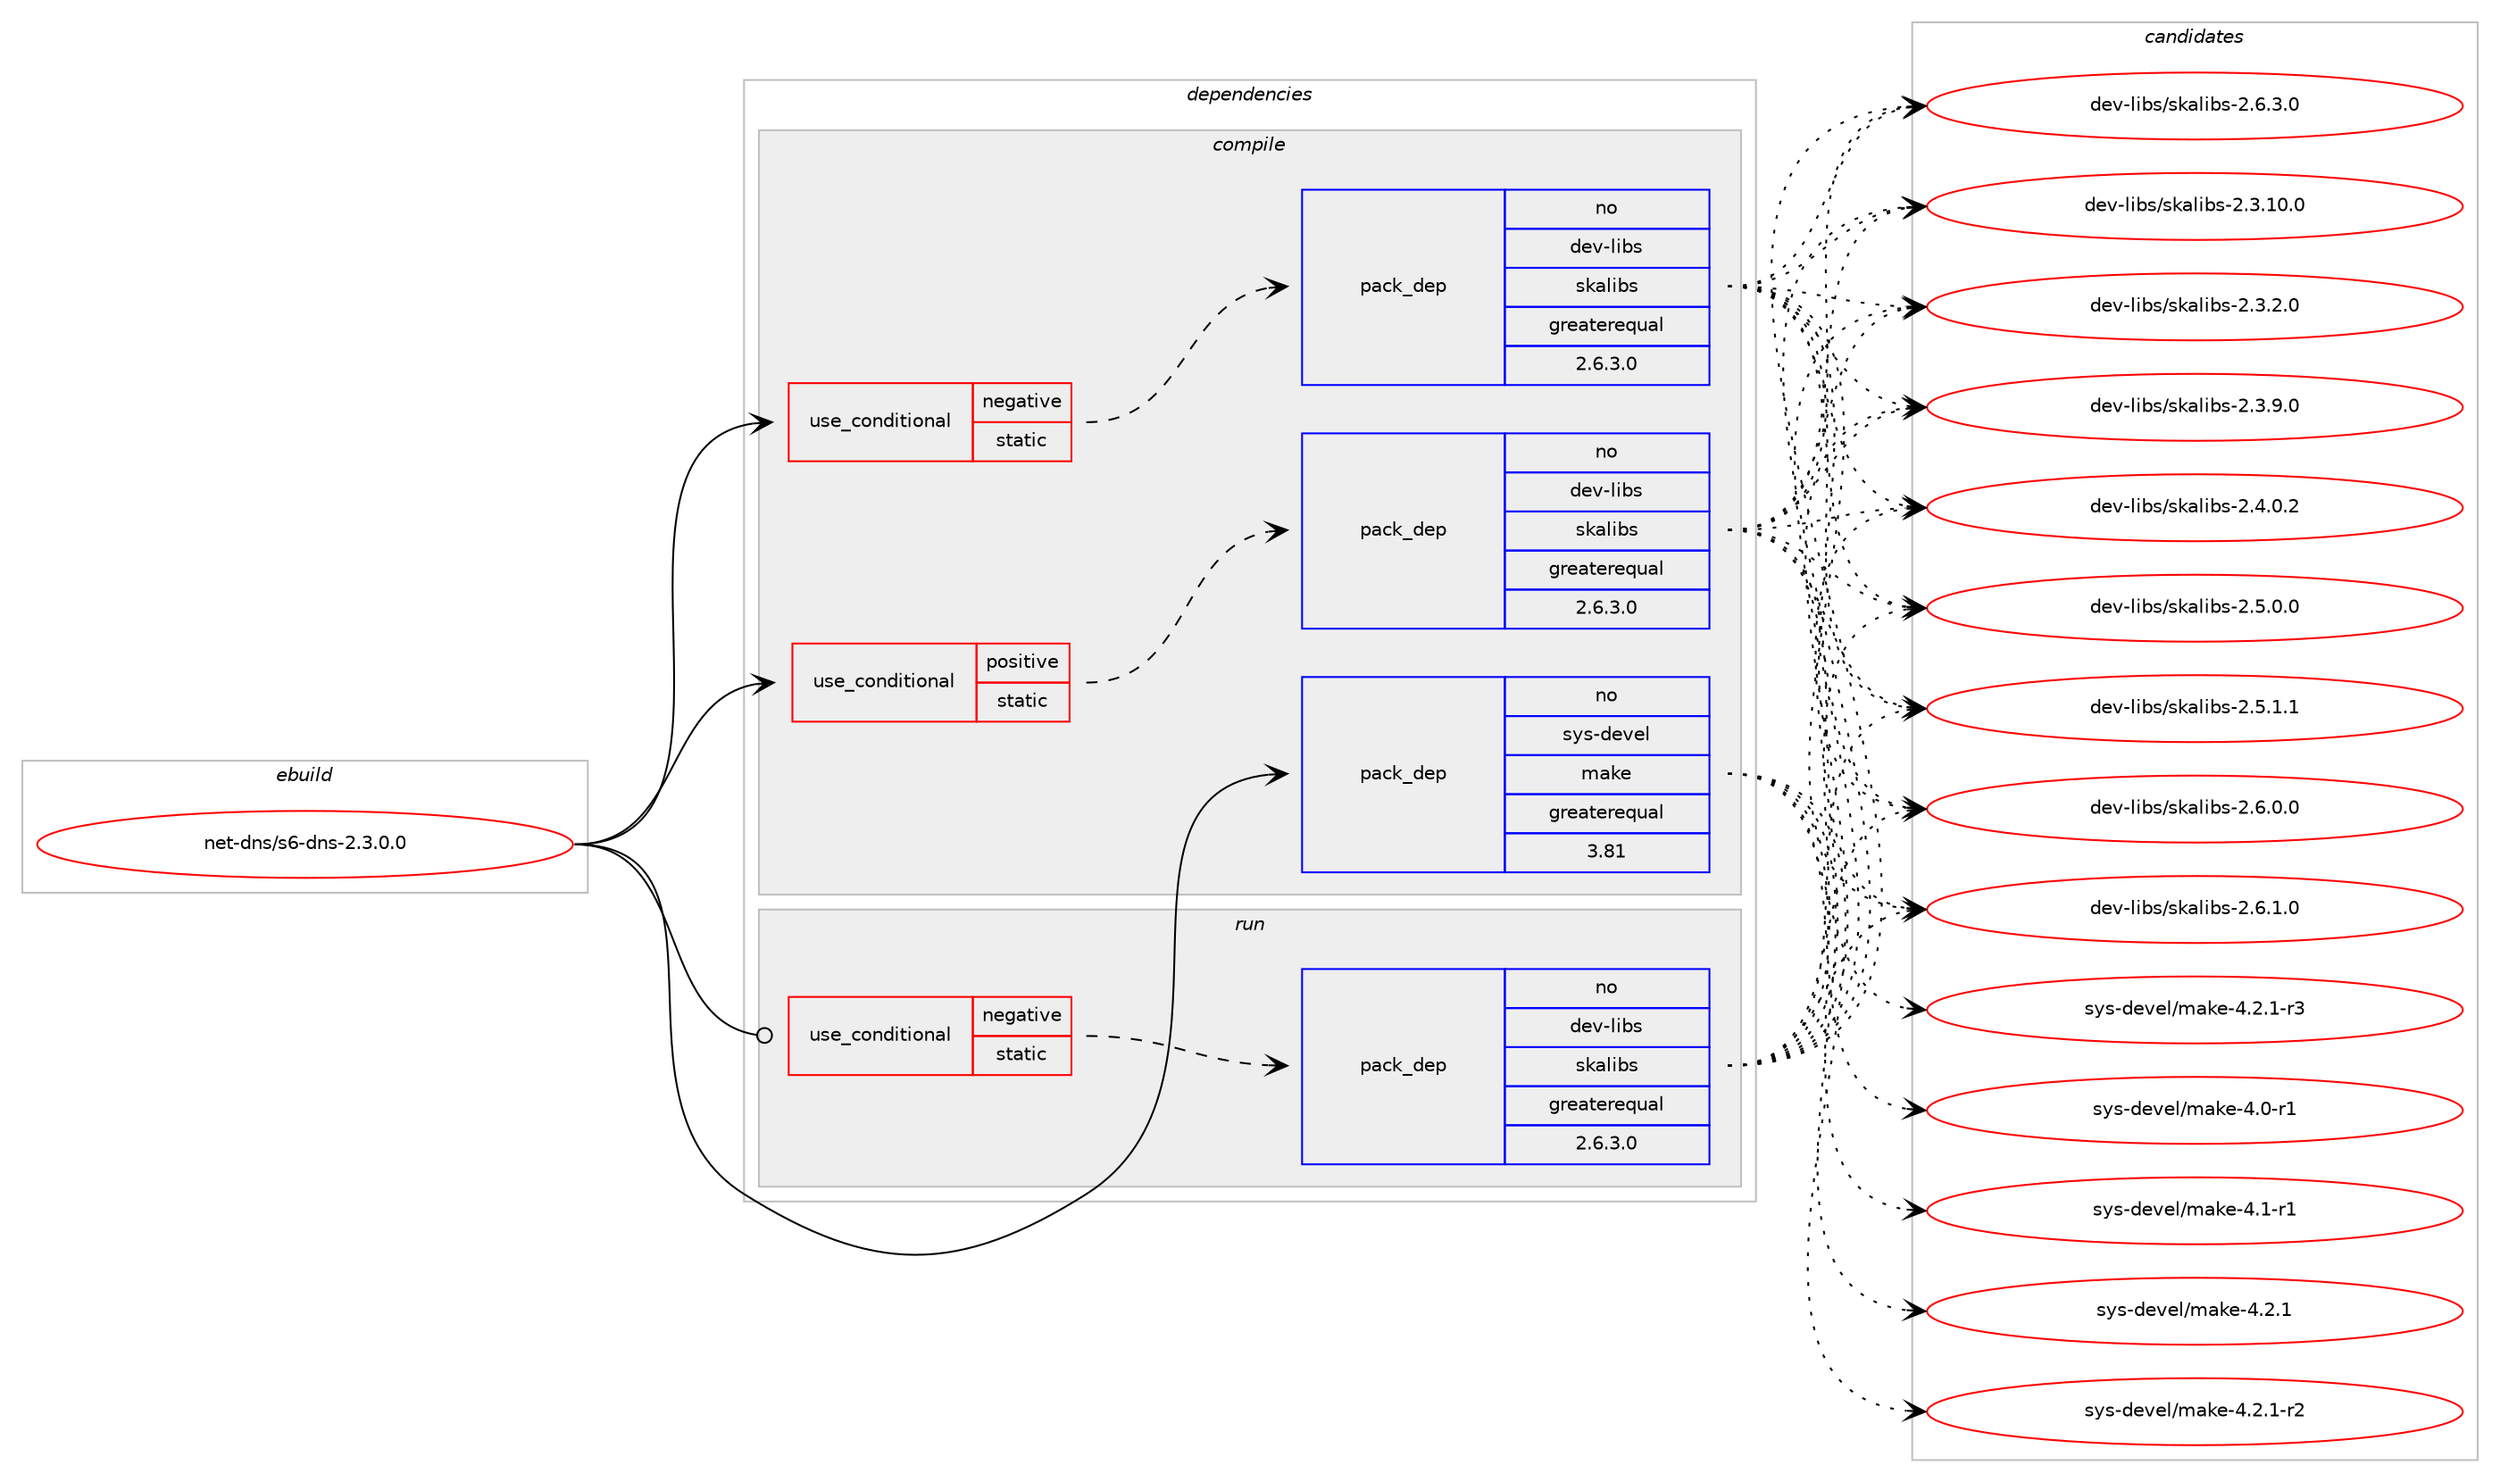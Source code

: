 digraph prolog {

# *************
# Graph options
# *************

newrank=true;
concentrate=true;
compound=true;
graph [rankdir=LR,fontname=Helvetica,fontsize=10,ranksep=1.5];#, ranksep=2.5, nodesep=0.2];
edge  [arrowhead=vee];
node  [fontname=Helvetica,fontsize=10];

# **********
# The ebuild
# **********

subgraph cluster_leftcol {
color=gray;
rank=same;
label=<<i>ebuild</i>>;
id [label="net-dns/s6-dns-2.3.0.0", color=red, width=4, href="../net-dns/s6-dns-2.3.0.0.svg"];
}

# ****************
# The dependencies
# ****************

subgraph cluster_midcol {
color=gray;
label=<<i>dependencies</i>>;
subgraph cluster_compile {
fillcolor="#eeeeee";
style=filled;
label=<<i>compile</i>>;
subgraph cond23 {
dependency109 [label=<<TABLE BORDER="0" CELLBORDER="1" CELLSPACING="0" CELLPADDING="4"><TR><TD ROWSPAN="3" CELLPADDING="10">use_conditional</TD></TR><TR><TD>negative</TD></TR><TR><TD>static</TD></TR></TABLE>>, shape=none, color=red];
subgraph pack83 {
dependency110 [label=<<TABLE BORDER="0" CELLBORDER="1" CELLSPACING="0" CELLPADDING="4" WIDTH="220"><TR><TD ROWSPAN="6" CELLPADDING="30">pack_dep</TD></TR><TR><TD WIDTH="110">no</TD></TR><TR><TD>dev-libs</TD></TR><TR><TD>skalibs</TD></TR><TR><TD>greaterequal</TD></TR><TR><TD>2.6.3.0</TD></TR></TABLE>>, shape=none, color=blue];
}
dependency109:e -> dependency110:w [weight=20,style="dashed",arrowhead="vee"];
}
id:e -> dependency109:w [weight=20,style="solid",arrowhead="vee"];
subgraph cond24 {
dependency111 [label=<<TABLE BORDER="0" CELLBORDER="1" CELLSPACING="0" CELLPADDING="4"><TR><TD ROWSPAN="3" CELLPADDING="10">use_conditional</TD></TR><TR><TD>positive</TD></TR><TR><TD>static</TD></TR></TABLE>>, shape=none, color=red];
subgraph pack84 {
dependency112 [label=<<TABLE BORDER="0" CELLBORDER="1" CELLSPACING="0" CELLPADDING="4" WIDTH="220"><TR><TD ROWSPAN="6" CELLPADDING="30">pack_dep</TD></TR><TR><TD WIDTH="110">no</TD></TR><TR><TD>dev-libs</TD></TR><TR><TD>skalibs</TD></TR><TR><TD>greaterequal</TD></TR><TR><TD>2.6.3.0</TD></TR></TABLE>>, shape=none, color=blue];
}
dependency111:e -> dependency112:w [weight=20,style="dashed",arrowhead="vee"];
}
id:e -> dependency111:w [weight=20,style="solid",arrowhead="vee"];
subgraph pack85 {
dependency113 [label=<<TABLE BORDER="0" CELLBORDER="1" CELLSPACING="0" CELLPADDING="4" WIDTH="220"><TR><TD ROWSPAN="6" CELLPADDING="30">pack_dep</TD></TR><TR><TD WIDTH="110">no</TD></TR><TR><TD>sys-devel</TD></TR><TR><TD>make</TD></TR><TR><TD>greaterequal</TD></TR><TR><TD>3.81</TD></TR></TABLE>>, shape=none, color=blue];
}
id:e -> dependency113:w [weight=20,style="solid",arrowhead="vee"];
}
subgraph cluster_compileandrun {
fillcolor="#eeeeee";
style=filled;
label=<<i>compile and run</i>>;
}
subgraph cluster_run {
fillcolor="#eeeeee";
style=filled;
label=<<i>run</i>>;
subgraph cond25 {
dependency114 [label=<<TABLE BORDER="0" CELLBORDER="1" CELLSPACING="0" CELLPADDING="4"><TR><TD ROWSPAN="3" CELLPADDING="10">use_conditional</TD></TR><TR><TD>negative</TD></TR><TR><TD>static</TD></TR></TABLE>>, shape=none, color=red];
subgraph pack86 {
dependency115 [label=<<TABLE BORDER="0" CELLBORDER="1" CELLSPACING="0" CELLPADDING="4" WIDTH="220"><TR><TD ROWSPAN="6" CELLPADDING="30">pack_dep</TD></TR><TR><TD WIDTH="110">no</TD></TR><TR><TD>dev-libs</TD></TR><TR><TD>skalibs</TD></TR><TR><TD>greaterequal</TD></TR><TR><TD>2.6.3.0</TD></TR></TABLE>>, shape=none, color=blue];
}
dependency114:e -> dependency115:w [weight=20,style="dashed",arrowhead="vee"];
}
id:e -> dependency114:w [weight=20,style="solid",arrowhead="odot"];
}
}

# **************
# The candidates
# **************

subgraph cluster_choices {
rank=same;
color=gray;
label=<<i>candidates</i>>;

subgraph choice83 {
color=black;
nodesep=1;
choice1001011184510810598115471151079710810598115455046514649484648 [label="dev-libs/skalibs-2.3.10.0", color=red, width=4,href="../dev-libs/skalibs-2.3.10.0.svg"];
choice10010111845108105981154711510797108105981154550465146504648 [label="dev-libs/skalibs-2.3.2.0", color=red, width=4,href="../dev-libs/skalibs-2.3.2.0.svg"];
choice10010111845108105981154711510797108105981154550465146574648 [label="dev-libs/skalibs-2.3.9.0", color=red, width=4,href="../dev-libs/skalibs-2.3.9.0.svg"];
choice10010111845108105981154711510797108105981154550465246484650 [label="dev-libs/skalibs-2.4.0.2", color=red, width=4,href="../dev-libs/skalibs-2.4.0.2.svg"];
choice10010111845108105981154711510797108105981154550465346484648 [label="dev-libs/skalibs-2.5.0.0", color=red, width=4,href="../dev-libs/skalibs-2.5.0.0.svg"];
choice10010111845108105981154711510797108105981154550465346494649 [label="dev-libs/skalibs-2.5.1.1", color=red, width=4,href="../dev-libs/skalibs-2.5.1.1.svg"];
choice10010111845108105981154711510797108105981154550465446484648 [label="dev-libs/skalibs-2.6.0.0", color=red, width=4,href="../dev-libs/skalibs-2.6.0.0.svg"];
choice10010111845108105981154711510797108105981154550465446494648 [label="dev-libs/skalibs-2.6.1.0", color=red, width=4,href="../dev-libs/skalibs-2.6.1.0.svg"];
choice10010111845108105981154711510797108105981154550465446514648 [label="dev-libs/skalibs-2.6.3.0", color=red, width=4,href="../dev-libs/skalibs-2.6.3.0.svg"];
dependency110:e -> choice1001011184510810598115471151079710810598115455046514649484648:w [style=dotted,weight="100"];
dependency110:e -> choice10010111845108105981154711510797108105981154550465146504648:w [style=dotted,weight="100"];
dependency110:e -> choice10010111845108105981154711510797108105981154550465146574648:w [style=dotted,weight="100"];
dependency110:e -> choice10010111845108105981154711510797108105981154550465246484650:w [style=dotted,weight="100"];
dependency110:e -> choice10010111845108105981154711510797108105981154550465346484648:w [style=dotted,weight="100"];
dependency110:e -> choice10010111845108105981154711510797108105981154550465346494649:w [style=dotted,weight="100"];
dependency110:e -> choice10010111845108105981154711510797108105981154550465446484648:w [style=dotted,weight="100"];
dependency110:e -> choice10010111845108105981154711510797108105981154550465446494648:w [style=dotted,weight="100"];
dependency110:e -> choice10010111845108105981154711510797108105981154550465446514648:w [style=dotted,weight="100"];
}
subgraph choice84 {
color=black;
nodesep=1;
choice1001011184510810598115471151079710810598115455046514649484648 [label="dev-libs/skalibs-2.3.10.0", color=red, width=4,href="../dev-libs/skalibs-2.3.10.0.svg"];
choice10010111845108105981154711510797108105981154550465146504648 [label="dev-libs/skalibs-2.3.2.0", color=red, width=4,href="../dev-libs/skalibs-2.3.2.0.svg"];
choice10010111845108105981154711510797108105981154550465146574648 [label="dev-libs/skalibs-2.3.9.0", color=red, width=4,href="../dev-libs/skalibs-2.3.9.0.svg"];
choice10010111845108105981154711510797108105981154550465246484650 [label="dev-libs/skalibs-2.4.0.2", color=red, width=4,href="../dev-libs/skalibs-2.4.0.2.svg"];
choice10010111845108105981154711510797108105981154550465346484648 [label="dev-libs/skalibs-2.5.0.0", color=red, width=4,href="../dev-libs/skalibs-2.5.0.0.svg"];
choice10010111845108105981154711510797108105981154550465346494649 [label="dev-libs/skalibs-2.5.1.1", color=red, width=4,href="../dev-libs/skalibs-2.5.1.1.svg"];
choice10010111845108105981154711510797108105981154550465446484648 [label="dev-libs/skalibs-2.6.0.0", color=red, width=4,href="../dev-libs/skalibs-2.6.0.0.svg"];
choice10010111845108105981154711510797108105981154550465446494648 [label="dev-libs/skalibs-2.6.1.0", color=red, width=4,href="../dev-libs/skalibs-2.6.1.0.svg"];
choice10010111845108105981154711510797108105981154550465446514648 [label="dev-libs/skalibs-2.6.3.0", color=red, width=4,href="../dev-libs/skalibs-2.6.3.0.svg"];
dependency112:e -> choice1001011184510810598115471151079710810598115455046514649484648:w [style=dotted,weight="100"];
dependency112:e -> choice10010111845108105981154711510797108105981154550465146504648:w [style=dotted,weight="100"];
dependency112:e -> choice10010111845108105981154711510797108105981154550465146574648:w [style=dotted,weight="100"];
dependency112:e -> choice10010111845108105981154711510797108105981154550465246484650:w [style=dotted,weight="100"];
dependency112:e -> choice10010111845108105981154711510797108105981154550465346484648:w [style=dotted,weight="100"];
dependency112:e -> choice10010111845108105981154711510797108105981154550465346494649:w [style=dotted,weight="100"];
dependency112:e -> choice10010111845108105981154711510797108105981154550465446484648:w [style=dotted,weight="100"];
dependency112:e -> choice10010111845108105981154711510797108105981154550465446494648:w [style=dotted,weight="100"];
dependency112:e -> choice10010111845108105981154711510797108105981154550465446514648:w [style=dotted,weight="100"];
}
subgraph choice85 {
color=black;
nodesep=1;
choice115121115451001011181011084710997107101455246484511449 [label="sys-devel/make-4.0-r1", color=red, width=4,href="../sys-devel/make-4.0-r1.svg"];
choice115121115451001011181011084710997107101455246494511449 [label="sys-devel/make-4.1-r1", color=red, width=4,href="../sys-devel/make-4.1-r1.svg"];
choice115121115451001011181011084710997107101455246504649 [label="sys-devel/make-4.2.1", color=red, width=4,href="../sys-devel/make-4.2.1.svg"];
choice1151211154510010111810110847109971071014552465046494511450 [label="sys-devel/make-4.2.1-r2", color=red, width=4,href="../sys-devel/make-4.2.1-r2.svg"];
choice1151211154510010111810110847109971071014552465046494511451 [label="sys-devel/make-4.2.1-r3", color=red, width=4,href="../sys-devel/make-4.2.1-r3.svg"];
dependency113:e -> choice115121115451001011181011084710997107101455246484511449:w [style=dotted,weight="100"];
dependency113:e -> choice115121115451001011181011084710997107101455246494511449:w [style=dotted,weight="100"];
dependency113:e -> choice115121115451001011181011084710997107101455246504649:w [style=dotted,weight="100"];
dependency113:e -> choice1151211154510010111810110847109971071014552465046494511450:w [style=dotted,weight="100"];
dependency113:e -> choice1151211154510010111810110847109971071014552465046494511451:w [style=dotted,weight="100"];
}
subgraph choice86 {
color=black;
nodesep=1;
choice1001011184510810598115471151079710810598115455046514649484648 [label="dev-libs/skalibs-2.3.10.0", color=red, width=4,href="../dev-libs/skalibs-2.3.10.0.svg"];
choice10010111845108105981154711510797108105981154550465146504648 [label="dev-libs/skalibs-2.3.2.0", color=red, width=4,href="../dev-libs/skalibs-2.3.2.0.svg"];
choice10010111845108105981154711510797108105981154550465146574648 [label="dev-libs/skalibs-2.3.9.0", color=red, width=4,href="../dev-libs/skalibs-2.3.9.0.svg"];
choice10010111845108105981154711510797108105981154550465246484650 [label="dev-libs/skalibs-2.4.0.2", color=red, width=4,href="../dev-libs/skalibs-2.4.0.2.svg"];
choice10010111845108105981154711510797108105981154550465346484648 [label="dev-libs/skalibs-2.5.0.0", color=red, width=4,href="../dev-libs/skalibs-2.5.0.0.svg"];
choice10010111845108105981154711510797108105981154550465346494649 [label="dev-libs/skalibs-2.5.1.1", color=red, width=4,href="../dev-libs/skalibs-2.5.1.1.svg"];
choice10010111845108105981154711510797108105981154550465446484648 [label="dev-libs/skalibs-2.6.0.0", color=red, width=4,href="../dev-libs/skalibs-2.6.0.0.svg"];
choice10010111845108105981154711510797108105981154550465446494648 [label="dev-libs/skalibs-2.6.1.0", color=red, width=4,href="../dev-libs/skalibs-2.6.1.0.svg"];
choice10010111845108105981154711510797108105981154550465446514648 [label="dev-libs/skalibs-2.6.3.0", color=red, width=4,href="../dev-libs/skalibs-2.6.3.0.svg"];
dependency115:e -> choice1001011184510810598115471151079710810598115455046514649484648:w [style=dotted,weight="100"];
dependency115:e -> choice10010111845108105981154711510797108105981154550465146504648:w [style=dotted,weight="100"];
dependency115:e -> choice10010111845108105981154711510797108105981154550465146574648:w [style=dotted,weight="100"];
dependency115:e -> choice10010111845108105981154711510797108105981154550465246484650:w [style=dotted,weight="100"];
dependency115:e -> choice10010111845108105981154711510797108105981154550465346484648:w [style=dotted,weight="100"];
dependency115:e -> choice10010111845108105981154711510797108105981154550465346494649:w [style=dotted,weight="100"];
dependency115:e -> choice10010111845108105981154711510797108105981154550465446484648:w [style=dotted,weight="100"];
dependency115:e -> choice10010111845108105981154711510797108105981154550465446494648:w [style=dotted,weight="100"];
dependency115:e -> choice10010111845108105981154711510797108105981154550465446514648:w [style=dotted,weight="100"];
}
}

}
